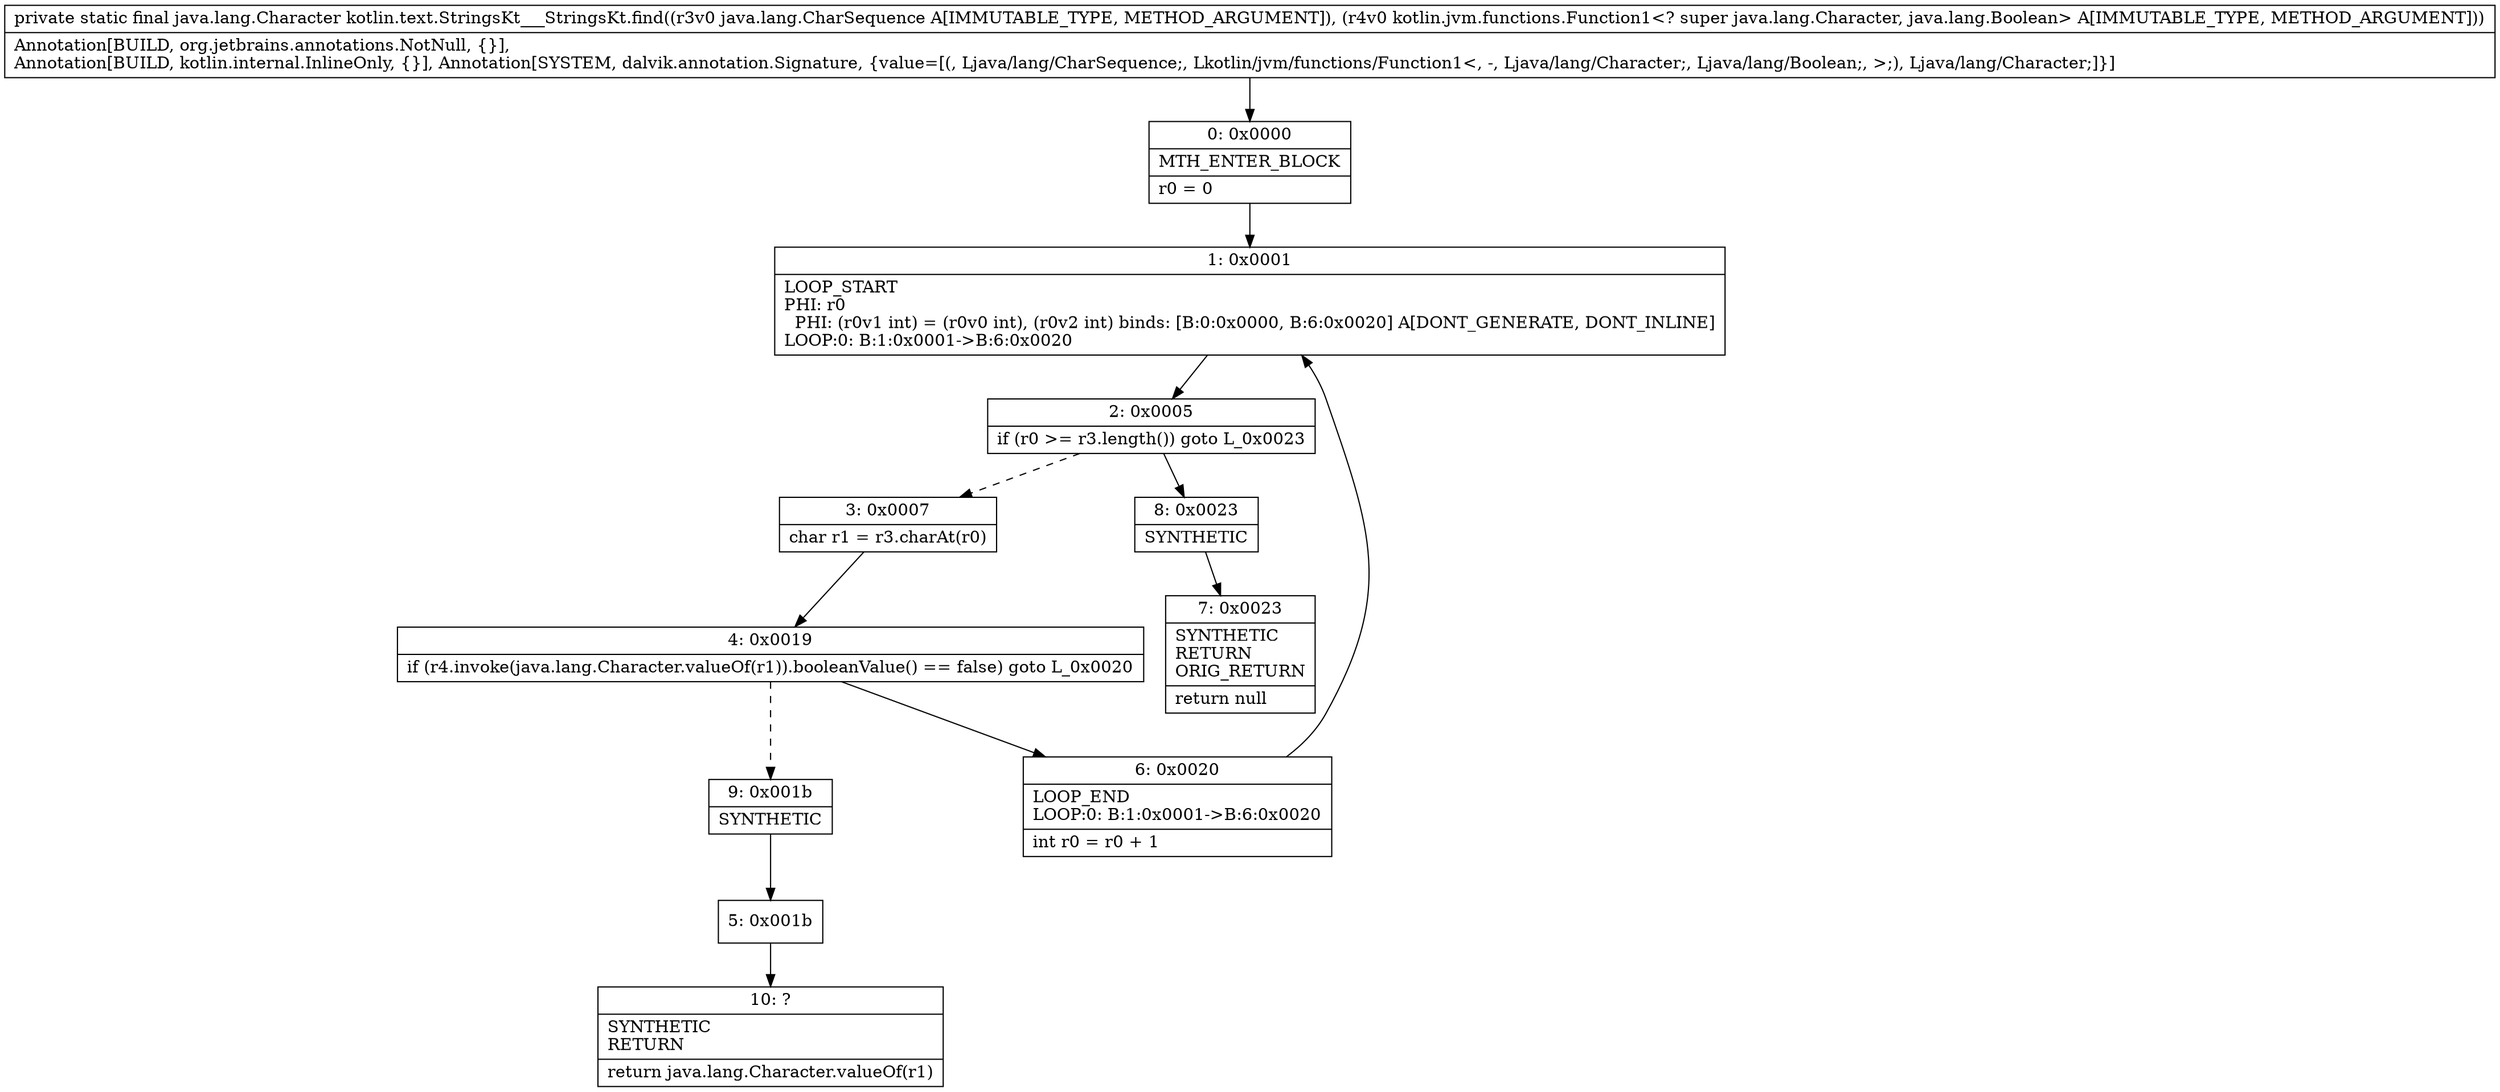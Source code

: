 digraph "CFG forkotlin.text.StringsKt___StringsKt.find(Ljava\/lang\/CharSequence;Lkotlin\/jvm\/functions\/Function1;)Ljava\/lang\/Character;" {
Node_0 [shape=record,label="{0\:\ 0x0000|MTH_ENTER_BLOCK\l|r0 = 0\l}"];
Node_1 [shape=record,label="{1\:\ 0x0001|LOOP_START\lPHI: r0 \l  PHI: (r0v1 int) = (r0v0 int), (r0v2 int) binds: [B:0:0x0000, B:6:0x0020] A[DONT_GENERATE, DONT_INLINE]\lLOOP:0: B:1:0x0001\-\>B:6:0x0020\l}"];
Node_2 [shape=record,label="{2\:\ 0x0005|if (r0 \>= r3.length()) goto L_0x0023\l}"];
Node_3 [shape=record,label="{3\:\ 0x0007|char r1 = r3.charAt(r0)\l}"];
Node_4 [shape=record,label="{4\:\ 0x0019|if (r4.invoke(java.lang.Character.valueOf(r1)).booleanValue() == false) goto L_0x0020\l}"];
Node_5 [shape=record,label="{5\:\ 0x001b}"];
Node_6 [shape=record,label="{6\:\ 0x0020|LOOP_END\lLOOP:0: B:1:0x0001\-\>B:6:0x0020\l|int r0 = r0 + 1\l}"];
Node_7 [shape=record,label="{7\:\ 0x0023|SYNTHETIC\lRETURN\lORIG_RETURN\l|return null\l}"];
Node_8 [shape=record,label="{8\:\ 0x0023|SYNTHETIC\l}"];
Node_9 [shape=record,label="{9\:\ 0x001b|SYNTHETIC\l}"];
Node_10 [shape=record,label="{10\:\ ?|SYNTHETIC\lRETURN\l|return java.lang.Character.valueOf(r1)\l}"];
MethodNode[shape=record,label="{private static final java.lang.Character kotlin.text.StringsKt___StringsKt.find((r3v0 java.lang.CharSequence A[IMMUTABLE_TYPE, METHOD_ARGUMENT]), (r4v0 kotlin.jvm.functions.Function1\<? super java.lang.Character, java.lang.Boolean\> A[IMMUTABLE_TYPE, METHOD_ARGUMENT]))  | Annotation[BUILD, org.jetbrains.annotations.NotNull, \{\}], \lAnnotation[BUILD, kotlin.internal.InlineOnly, \{\}], Annotation[SYSTEM, dalvik.annotation.Signature, \{value=[(, Ljava\/lang\/CharSequence;, Lkotlin\/jvm\/functions\/Function1\<, \-, Ljava\/lang\/Character;, Ljava\/lang\/Boolean;, \>;), Ljava\/lang\/Character;]\}]\l}"];
MethodNode -> Node_0;
Node_0 -> Node_1;
Node_1 -> Node_2;
Node_2 -> Node_3[style=dashed];
Node_2 -> Node_8;
Node_3 -> Node_4;
Node_4 -> Node_6;
Node_4 -> Node_9[style=dashed];
Node_5 -> Node_10;
Node_6 -> Node_1;
Node_8 -> Node_7;
Node_9 -> Node_5;
}

